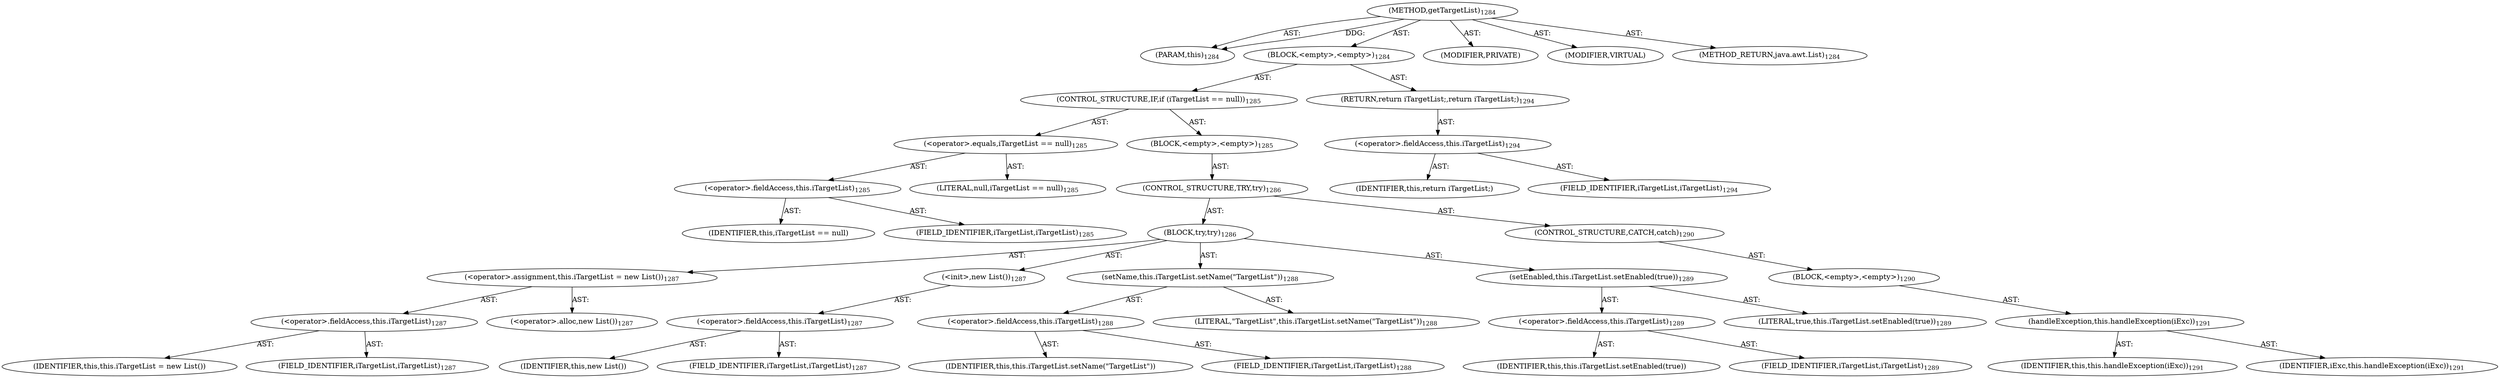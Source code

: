 digraph "getTargetList" {  
"111669149763" [label = <(METHOD,getTargetList)<SUB>1284</SUB>> ]
"115964117048" [label = <(PARAM,this)<SUB>1284</SUB>> ]
"25769804017" [label = <(BLOCK,&lt;empty&gt;,&lt;empty&gt;)<SUB>1284</SUB>> ]
"47244640419" [label = <(CONTROL_STRUCTURE,IF,if (iTargetList == null))<SUB>1285</SUB>> ]
"30064772517" [label = <(&lt;operator&gt;.equals,iTargetList == null)<SUB>1285</SUB>> ]
"30064772518" [label = <(&lt;operator&gt;.fieldAccess,this.iTargetList)<SUB>1285</SUB>> ]
"68719477623" [label = <(IDENTIFIER,this,iTargetList == null)> ]
"55834575377" [label = <(FIELD_IDENTIFIER,iTargetList,iTargetList)<SUB>1285</SUB>> ]
"90194313550" [label = <(LITERAL,null,iTargetList == null)<SUB>1285</SUB>> ]
"25769804018" [label = <(BLOCK,&lt;empty&gt;,&lt;empty&gt;)<SUB>1285</SUB>> ]
"47244640420" [label = <(CONTROL_STRUCTURE,TRY,try)<SUB>1286</SUB>> ]
"25769804019" [label = <(BLOCK,try,try)<SUB>1286</SUB>> ]
"30064772519" [label = <(&lt;operator&gt;.assignment,this.iTargetList = new List())<SUB>1287</SUB>> ]
"30064772520" [label = <(&lt;operator&gt;.fieldAccess,this.iTargetList)<SUB>1287</SUB>> ]
"68719477624" [label = <(IDENTIFIER,this,this.iTargetList = new List())> ]
"55834575378" [label = <(FIELD_IDENTIFIER,iTargetList,iTargetList)<SUB>1287</SUB>> ]
"30064772521" [label = <(&lt;operator&gt;.alloc,new List())<SUB>1287</SUB>> ]
"30064772522" [label = <(&lt;init&gt;,new List())<SUB>1287</SUB>> ]
"30064772523" [label = <(&lt;operator&gt;.fieldAccess,this.iTargetList)<SUB>1287</SUB>> ]
"68719477625" [label = <(IDENTIFIER,this,new List())> ]
"55834575379" [label = <(FIELD_IDENTIFIER,iTargetList,iTargetList)<SUB>1287</SUB>> ]
"30064772524" [label = <(setName,this.iTargetList.setName(&quot;TargetList&quot;))<SUB>1288</SUB>> ]
"30064772525" [label = <(&lt;operator&gt;.fieldAccess,this.iTargetList)<SUB>1288</SUB>> ]
"68719477626" [label = <(IDENTIFIER,this,this.iTargetList.setName(&quot;TargetList&quot;))> ]
"55834575380" [label = <(FIELD_IDENTIFIER,iTargetList,iTargetList)<SUB>1288</SUB>> ]
"90194313551" [label = <(LITERAL,&quot;TargetList&quot;,this.iTargetList.setName(&quot;TargetList&quot;))<SUB>1288</SUB>> ]
"30064772526" [label = <(setEnabled,this.iTargetList.setEnabled(true))<SUB>1289</SUB>> ]
"30064772527" [label = <(&lt;operator&gt;.fieldAccess,this.iTargetList)<SUB>1289</SUB>> ]
"68719477627" [label = <(IDENTIFIER,this,this.iTargetList.setEnabled(true))> ]
"55834575381" [label = <(FIELD_IDENTIFIER,iTargetList,iTargetList)<SUB>1289</SUB>> ]
"90194313552" [label = <(LITERAL,true,this.iTargetList.setEnabled(true))<SUB>1289</SUB>> ]
"47244640421" [label = <(CONTROL_STRUCTURE,CATCH,catch)<SUB>1290</SUB>> ]
"25769804020" [label = <(BLOCK,&lt;empty&gt;,&lt;empty&gt;)<SUB>1290</SUB>> ]
"30064772528" [label = <(handleException,this.handleException(iExc))<SUB>1291</SUB>> ]
"68719476934" [label = <(IDENTIFIER,this,this.handleException(iExc))<SUB>1291</SUB>> ]
"68719477628" [label = <(IDENTIFIER,iExc,this.handleException(iExc))<SUB>1291</SUB>> ]
"146028888103" [label = <(RETURN,return iTargetList;,return iTargetList;)<SUB>1294</SUB>> ]
"30064772529" [label = <(&lt;operator&gt;.fieldAccess,this.iTargetList)<SUB>1294</SUB>> ]
"68719477629" [label = <(IDENTIFIER,this,return iTargetList;)> ]
"55834575382" [label = <(FIELD_IDENTIFIER,iTargetList,iTargetList)<SUB>1294</SUB>> ]
"133143986356" [label = <(MODIFIER,PRIVATE)> ]
"133143986357" [label = <(MODIFIER,VIRTUAL)> ]
"128849018947" [label = <(METHOD_RETURN,java.awt.List)<SUB>1284</SUB>> ]
  "111669149763" -> "115964117048"  [ label = "AST: "] 
  "111669149763" -> "25769804017"  [ label = "AST: "] 
  "111669149763" -> "133143986356"  [ label = "AST: "] 
  "111669149763" -> "133143986357"  [ label = "AST: "] 
  "111669149763" -> "128849018947"  [ label = "AST: "] 
  "25769804017" -> "47244640419"  [ label = "AST: "] 
  "25769804017" -> "146028888103"  [ label = "AST: "] 
  "47244640419" -> "30064772517"  [ label = "AST: "] 
  "47244640419" -> "25769804018"  [ label = "AST: "] 
  "30064772517" -> "30064772518"  [ label = "AST: "] 
  "30064772517" -> "90194313550"  [ label = "AST: "] 
  "30064772518" -> "68719477623"  [ label = "AST: "] 
  "30064772518" -> "55834575377"  [ label = "AST: "] 
  "25769804018" -> "47244640420"  [ label = "AST: "] 
  "47244640420" -> "25769804019"  [ label = "AST: "] 
  "47244640420" -> "47244640421"  [ label = "AST: "] 
  "25769804019" -> "30064772519"  [ label = "AST: "] 
  "25769804019" -> "30064772522"  [ label = "AST: "] 
  "25769804019" -> "30064772524"  [ label = "AST: "] 
  "25769804019" -> "30064772526"  [ label = "AST: "] 
  "30064772519" -> "30064772520"  [ label = "AST: "] 
  "30064772519" -> "30064772521"  [ label = "AST: "] 
  "30064772520" -> "68719477624"  [ label = "AST: "] 
  "30064772520" -> "55834575378"  [ label = "AST: "] 
  "30064772522" -> "30064772523"  [ label = "AST: "] 
  "30064772523" -> "68719477625"  [ label = "AST: "] 
  "30064772523" -> "55834575379"  [ label = "AST: "] 
  "30064772524" -> "30064772525"  [ label = "AST: "] 
  "30064772524" -> "90194313551"  [ label = "AST: "] 
  "30064772525" -> "68719477626"  [ label = "AST: "] 
  "30064772525" -> "55834575380"  [ label = "AST: "] 
  "30064772526" -> "30064772527"  [ label = "AST: "] 
  "30064772526" -> "90194313552"  [ label = "AST: "] 
  "30064772527" -> "68719477627"  [ label = "AST: "] 
  "30064772527" -> "55834575381"  [ label = "AST: "] 
  "47244640421" -> "25769804020"  [ label = "AST: "] 
  "25769804020" -> "30064772528"  [ label = "AST: "] 
  "30064772528" -> "68719476934"  [ label = "AST: "] 
  "30064772528" -> "68719477628"  [ label = "AST: "] 
  "146028888103" -> "30064772529"  [ label = "AST: "] 
  "30064772529" -> "68719477629"  [ label = "AST: "] 
  "30064772529" -> "55834575382"  [ label = "AST: "] 
  "111669149763" -> "115964117048"  [ label = "DDG: "] 
}
